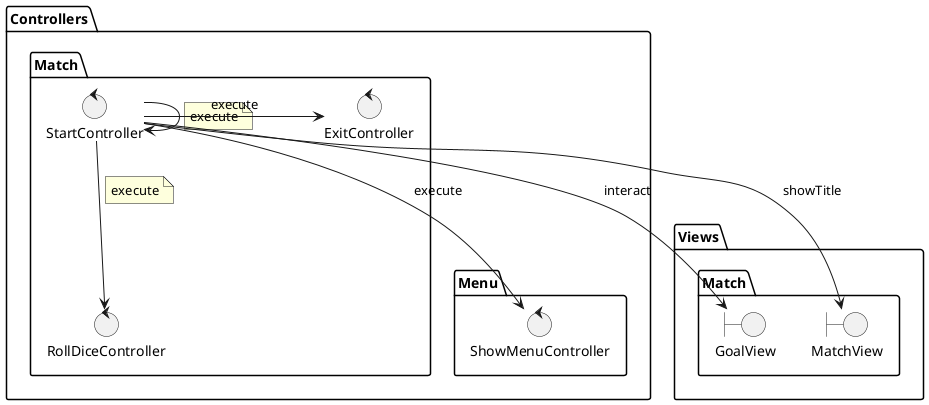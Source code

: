 @startuml

package Views {
    package Match3 as "Match"{
        boundary GoalView
        boundary MatchView
    }
}

package Controllers {
    package Menu {
        control ShowMenuController
    }

    package Match2 as "Match" {
        control ExitController
        control StartController
        control RollDiceController
    }
}

StartController --> RollDiceController
note on link
    execute
end note
StartController --> StartController
note on link
    execute
end note
StartController -right-> ExitController: execute
StartController -down-> ShowMenuController: execute
StartController --> GoalView : interact
StartController --> MatchView : showTitle

@enduml
